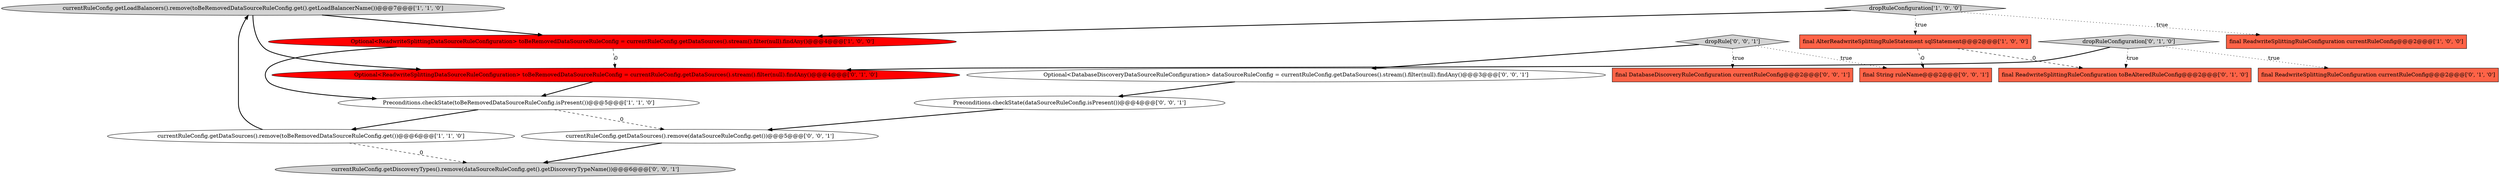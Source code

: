 digraph {
5 [style = filled, label = "currentRuleConfig.getLoadBalancers().remove(toBeRemovedDataSourceRuleConfig.get().getLoadBalancerName())@@@7@@@['1', '1', '0']", fillcolor = lightgray, shape = ellipse image = "AAA0AAABBB1BBB"];
6 [style = filled, label = "final AlterReadwriteSplittingRuleStatement sqlStatement@@@2@@@['1', '0', '0']", fillcolor = tomato, shape = box image = "AAA1AAABBB1BBB"];
3 [style = filled, label = "currentRuleConfig.getDataSources().remove(toBeRemovedDataSourceRuleConfig.get())@@@6@@@['1', '1', '0']", fillcolor = white, shape = ellipse image = "AAA0AAABBB1BBB"];
13 [style = filled, label = "Preconditions.checkState(dataSourceRuleConfig.isPresent())@@@4@@@['0', '0', '1']", fillcolor = white, shape = ellipse image = "AAA0AAABBB3BBB"];
10 [style = filled, label = "dropRuleConfiguration['0', '1', '0']", fillcolor = lightgray, shape = diamond image = "AAA0AAABBB2BBB"];
15 [style = filled, label = "currentRuleConfig.getDataSources().remove(dataSourceRuleConfig.get())@@@5@@@['0', '0', '1']", fillcolor = white, shape = ellipse image = "AAA0AAABBB3BBB"];
0 [style = filled, label = "dropRuleConfiguration['1', '0', '0']", fillcolor = lightgray, shape = diamond image = "AAA0AAABBB1BBB"];
16 [style = filled, label = "Optional<DatabaseDiscoveryDataSourceRuleConfiguration> dataSourceRuleConfig = currentRuleConfig.getDataSources().stream().filter(null).findAny()@@@3@@@['0', '0', '1']", fillcolor = white, shape = ellipse image = "AAA0AAABBB3BBB"];
12 [style = filled, label = "final DatabaseDiscoveryRuleConfiguration currentRuleConfig@@@2@@@['0', '0', '1']", fillcolor = tomato, shape = box image = "AAA0AAABBB3BBB"];
4 [style = filled, label = "Preconditions.checkState(toBeRemovedDataSourceRuleConfig.isPresent())@@@5@@@['1', '1', '0']", fillcolor = white, shape = ellipse image = "AAA0AAABBB1BBB"];
11 [style = filled, label = "currentRuleConfig.getDiscoveryTypes().remove(dataSourceRuleConfig.get().getDiscoveryTypeName())@@@6@@@['0', '0', '1']", fillcolor = lightgray, shape = ellipse image = "AAA0AAABBB3BBB"];
14 [style = filled, label = "dropRule['0', '0', '1']", fillcolor = lightgray, shape = diamond image = "AAA0AAABBB3BBB"];
1 [style = filled, label = "final ReadwriteSplittingRuleConfiguration currentRuleConfig@@@2@@@['1', '0', '0']", fillcolor = tomato, shape = box image = "AAA0AAABBB1BBB"];
17 [style = filled, label = "final String ruleName@@@2@@@['0', '0', '1']", fillcolor = tomato, shape = box image = "AAA0AAABBB3BBB"];
9 [style = filled, label = "Optional<ReadwriteSplittingDataSourceRuleConfiguration> toBeRemovedDataSourceRuleConfig = currentRuleConfig.getDataSources().stream().filter(null).findAny()@@@4@@@['0', '1', '0']", fillcolor = red, shape = ellipse image = "AAA1AAABBB2BBB"];
7 [style = filled, label = "final ReadwriteSplittingRuleConfiguration currentRuleConfig@@@2@@@['0', '1', '0']", fillcolor = tomato, shape = box image = "AAA0AAABBB2BBB"];
8 [style = filled, label = "final ReadwriteSplittingRuleConfiguration toBeAlteredRuleConfig@@@2@@@['0', '1', '0']", fillcolor = tomato, shape = box image = "AAA1AAABBB2BBB"];
2 [style = filled, label = "Optional<ReadwriteSplittingDataSourceRuleConfiguration> toBeRemovedDataSourceRuleConfig = currentRuleConfig.getDataSources().stream().filter(null).findAny()@@@4@@@['1', '0', '0']", fillcolor = red, shape = ellipse image = "AAA1AAABBB1BBB"];
14->16 [style = bold, label=""];
4->3 [style = bold, label=""];
10->8 [style = dotted, label="true"];
16->13 [style = bold, label=""];
6->8 [style = dashed, label="0"];
14->12 [style = dotted, label="true"];
5->9 [style = bold, label=""];
9->4 [style = bold, label=""];
0->2 [style = bold, label=""];
6->17 [style = dashed, label="0"];
0->6 [style = dotted, label="true"];
2->4 [style = bold, label=""];
14->17 [style = dotted, label="true"];
5->2 [style = bold, label=""];
3->5 [style = bold, label=""];
15->11 [style = bold, label=""];
2->9 [style = dashed, label="0"];
4->15 [style = dashed, label="0"];
10->9 [style = bold, label=""];
13->15 [style = bold, label=""];
10->7 [style = dotted, label="true"];
3->11 [style = dashed, label="0"];
0->1 [style = dotted, label="true"];
}
